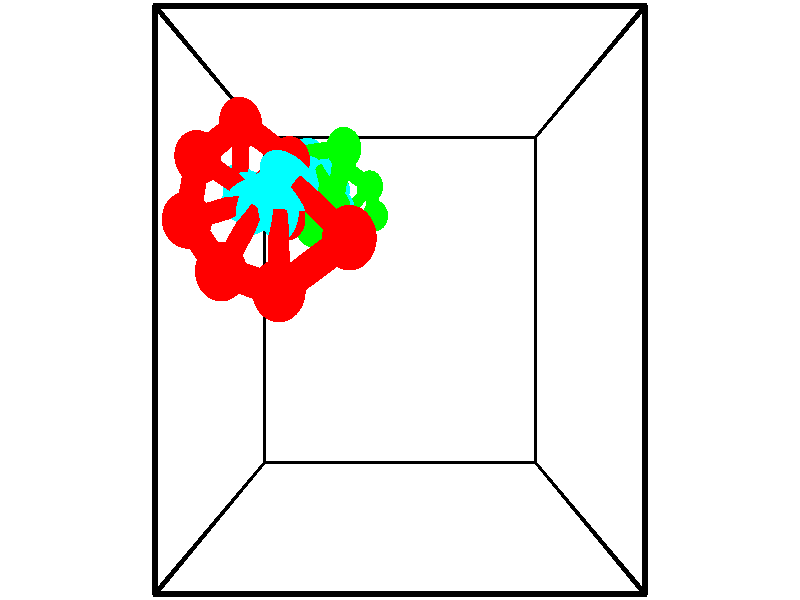 // switches for output
#declare DRAW_BASES = 1; // possible values are 0, 1; only relevant for DNA ribbons
#declare DRAW_BASES_TYPE = 3; // possible values are 1, 2, 3; only relevant for DNA ribbons
#declare DRAW_FOG = 0; // set to 1 to enable fog

#include "colors.inc"

#include "transforms.inc"
background { rgb <1, 1, 1>}

#default {
   normal{
       ripples 0.25
       frequency 0.20
       turbulence 0.2
       lambda 5
   }
	finish {
		phong 0.1
		phong_size 40.
	}
}

// original window dimensions: 1024x640


// camera settings

camera {
	sky <-0, 1, 0>
	up <-0, 1, 0>
	right 1.6 * <1, 0, 0>
	location <2.5, 2.5, 11.1562>
	look_at <2.5, 2.5, 2.5>
	direction <0, 0, -8.6562>
	angle 67.0682
}


# declare cpy_camera_pos = <2.5, 2.5, 11.1562>;
# if (DRAW_FOG = 1)
fog {
	fog_type 2
	up vnormalize(cpy_camera_pos)
	color rgbt<1,1,1,0.3>
	distance 1e-5
	fog_alt 3e-3
	fog_offset 4
}
# end


// LIGHTS

# declare lum = 6;
global_settings {
	ambient_light rgb lum * <0.05, 0.05, 0.05>
	max_trace_level 15
}# declare cpy_direct_light_amount = 0.25;
light_source
{	1000 * <-1, -1, 1>,
	rgb lum * cpy_direct_light_amount
	parallel
}

light_source
{	1000 * <1, 1, -1>,
	rgb lum * cpy_direct_light_amount
	parallel
}

// strand 0

// nucleotide -1

// particle -1
sphere {
	<0.949974, 3.431635, 2.876451> 0.250000
	pigment { color rgbt <1,0,0,0> }
	no_shadow
}
cylinder {
	<0.611118, 3.639355, 2.921501>,  <0.407805, 3.763987, 2.948531>, 0.100000
	pigment { color rgbt <1,0,0,0> }
	no_shadow
}
cylinder {
	<0.611118, 3.639355, 2.921501>,  <0.949974, 3.431635, 2.876451>, 0.100000
	pigment { color rgbt <1,0,0,0> }
	no_shadow
}

// particle -1
sphere {
	<0.611118, 3.639355, 2.921501> 0.100000
	pigment { color rgbt <1,0,0,0> }
	no_shadow
}
sphere {
	0, 1
	scale<0.080000,0.200000,0.300000>
	matrix <0.074031, -0.094539, 0.992765,
		0.526190, 0.849347, 0.041643,
		-0.847139, 0.519300, 0.112624,
		0.356977, 3.795145, 2.955288>
	pigment { color rgbt <0,1,1,0> }
	no_shadow
}
cylinder {
	<1.087127, 4.004057, 3.376627>,  <0.949974, 3.431635, 2.876451>, 0.130000
	pigment { color rgbt <1,0,0,0> }
	no_shadow
}

// nucleotide -1

// particle -1
sphere {
	<1.087127, 4.004057, 3.376627> 0.250000
	pigment { color rgbt <1,0,0,0> }
	no_shadow
}
cylinder {
	<0.738562, 3.809814, 3.348846>,  <0.529422, 3.693269, 3.332178>, 0.100000
	pigment { color rgbt <1,0,0,0> }
	no_shadow
}
cylinder {
	<0.738562, 3.809814, 3.348846>,  <1.087127, 4.004057, 3.376627>, 0.100000
	pigment { color rgbt <1,0,0,0> }
	no_shadow
}

// particle -1
sphere {
	<0.738562, 3.809814, 3.348846> 0.100000
	pigment { color rgbt <1,0,0,0> }
	no_shadow
}
sphere {
	0, 1
	scale<0.080000,0.200000,0.300000>
	matrix <0.138450, -0.379292, 0.914860,
		-0.470606, 0.787606, 0.397752,
		-0.871414, -0.485607, -0.069453,
		0.477138, 3.664132, 3.328011>
	pigment { color rgbt <0,1,1,0> }
	no_shadow
}
cylinder {
	<0.587283, 4.274414, 3.905646>,  <1.087127, 4.004057, 3.376627>, 0.130000
	pigment { color rgbt <1,0,0,0> }
	no_shadow
}

// nucleotide -1

// particle -1
sphere {
	<0.587283, 4.274414, 3.905646> 0.250000
	pigment { color rgbt <1,0,0,0> }
	no_shadow
}
cylinder {
	<0.555048, 3.888542, 3.805328>,  <0.535707, 3.657019, 3.745138>, 0.100000
	pigment { color rgbt <1,0,0,0> }
	no_shadow
}
cylinder {
	<0.555048, 3.888542, 3.805328>,  <0.587283, 4.274414, 3.905646>, 0.100000
	pigment { color rgbt <1,0,0,0> }
	no_shadow
}

// particle -1
sphere {
	<0.555048, 3.888542, 3.805328> 0.100000
	pigment { color rgbt <1,0,0,0> }
	no_shadow
}
sphere {
	0, 1
	scale<0.080000,0.200000,0.300000>
	matrix <0.172864, -0.261327, 0.949645,
		-0.981643, 0.033176, 0.187818,
		-0.080587, -0.964680, -0.250795,
		0.530872, 3.599138, 3.730090>
	pigment { color rgbt <0,1,1,0> }
	no_shadow
}
cylinder {
	<0.241312, 3.829449, 4.401633>,  <0.587283, 4.274414, 3.905646>, 0.130000
	pigment { color rgbt <1,0,0,0> }
	no_shadow
}

// nucleotide -1

// particle -1
sphere {
	<0.241312, 3.829449, 4.401633> 0.250000
	pigment { color rgbt <1,0,0,0> }
	no_shadow
}
cylinder {
	<0.568287, 3.641945, 4.267731>,  <0.764472, 3.529443, 4.187389>, 0.100000
	pigment { color rgbt <1,0,0,0> }
	no_shadow
}
cylinder {
	<0.568287, 3.641945, 4.267731>,  <0.241312, 3.829449, 4.401633>, 0.100000
	pigment { color rgbt <1,0,0,0> }
	no_shadow
}

// particle -1
sphere {
	<0.568287, 3.641945, 4.267731> 0.100000
	pigment { color rgbt <1,0,0,0> }
	no_shadow
}
sphere {
	0, 1
	scale<0.080000,0.200000,0.300000>
	matrix <0.317647, -0.117961, 0.940843,
		-0.480518, -0.875413, 0.052475,
		0.817437, -0.468761, -0.334755,
		0.813518, 3.501317, 4.167304>
	pigment { color rgbt <0,1,1,0> }
	no_shadow
}
cylinder {
	<0.239572, 3.204775, 4.747330>,  <0.241312, 3.829449, 4.401633>, 0.130000
	pigment { color rgbt <1,0,0,0> }
	no_shadow
}

// nucleotide -1

// particle -1
sphere {
	<0.239572, 3.204775, 4.747330> 0.250000
	pigment { color rgbt <1,0,0,0> }
	no_shadow
}
cylinder {
	<0.605633, 3.319275, 4.633801>,  <0.825269, 3.387975, 4.565682>, 0.100000
	pigment { color rgbt <1,0,0,0> }
	no_shadow
}
cylinder {
	<0.605633, 3.319275, 4.633801>,  <0.239572, 3.204775, 4.747330>, 0.100000
	pigment { color rgbt <1,0,0,0> }
	no_shadow
}

// particle -1
sphere {
	<0.605633, 3.319275, 4.633801> 0.100000
	pigment { color rgbt <1,0,0,0> }
	no_shadow
}
sphere {
	0, 1
	scale<0.080000,0.200000,0.300000>
	matrix <0.322465, -0.097348, 0.941562,
		0.241893, -0.953197, -0.181395,
		0.915153, 0.286251, -0.283825,
		0.880179, 3.405150, 4.548653>
	pigment { color rgbt <0,1,1,0> }
	no_shadow
}
cylinder {
	<0.704406, 2.738077, 5.092187>,  <0.239572, 3.204775, 4.747330>, 0.130000
	pigment { color rgbt <1,0,0,0> }
	no_shadow
}

// nucleotide -1

// particle -1
sphere {
	<0.704406, 2.738077, 5.092187> 0.250000
	pigment { color rgbt <1,0,0,0> }
	no_shadow
}
cylinder {
	<0.907391, 3.076103, 5.024841>,  <1.029182, 3.278919, 4.984434>, 0.100000
	pigment { color rgbt <1,0,0,0> }
	no_shadow
}
cylinder {
	<0.907391, 3.076103, 5.024841>,  <0.704406, 2.738077, 5.092187>, 0.100000
	pigment { color rgbt <1,0,0,0> }
	no_shadow
}

// particle -1
sphere {
	<0.907391, 3.076103, 5.024841> 0.100000
	pigment { color rgbt <1,0,0,0> }
	no_shadow
}
sphere {
	0, 1
	scale<0.080000,0.200000,0.300000>
	matrix <0.385789, -0.048107, 0.921332,
		0.770486, -0.532495, -0.350429,
		0.507462, 0.845065, -0.168365,
		1.059629, 3.329623, 4.974332>
	pigment { color rgbt <0,1,1,0> }
	no_shadow
}
cylinder {
	<1.352516, 2.573903, 5.432067>,  <0.704406, 2.738077, 5.092187>, 0.130000
	pigment { color rgbt <1,0,0,0> }
	no_shadow
}

// nucleotide -1

// particle -1
sphere {
	<1.352516, 2.573903, 5.432067> 0.250000
	pigment { color rgbt <1,0,0,0> }
	no_shadow
}
cylinder {
	<1.338140, 2.968506, 5.368179>,  <1.329515, 3.205268, 5.329846>, 0.100000
	pigment { color rgbt <1,0,0,0> }
	no_shadow
}
cylinder {
	<1.338140, 2.968506, 5.368179>,  <1.352516, 2.573903, 5.432067>, 0.100000
	pigment { color rgbt <1,0,0,0> }
	no_shadow
}

// particle -1
sphere {
	<1.338140, 2.968506, 5.368179> 0.100000
	pigment { color rgbt <1,0,0,0> }
	no_shadow
}
sphere {
	0, 1
	scale<0.080000,0.200000,0.300000>
	matrix <0.377479, 0.161384, 0.911847,
		0.925321, -0.027521, -0.378185,
		-0.035938, 0.986508, -0.159721,
		1.327359, 3.264458, 5.320263>
	pigment { color rgbt <0,1,1,0> }
	no_shadow
}
cylinder {
	<2.035092, 2.976578, 5.601578>,  <1.352516, 2.573903, 5.432067>, 0.130000
	pigment { color rgbt <1,0,0,0> }
	no_shadow
}

// nucleotide -1

// particle -1
sphere {
	<2.035092, 2.976578, 5.601578> 0.250000
	pigment { color rgbt <1,0,0,0> }
	no_shadow
}
cylinder {
	<1.722479, 3.225677, 5.616489>,  <1.534911, 3.375138, 5.625436>, 0.100000
	pigment { color rgbt <1,0,0,0> }
	no_shadow
}
cylinder {
	<1.722479, 3.225677, 5.616489>,  <2.035092, 2.976578, 5.601578>, 0.100000
	pigment { color rgbt <1,0,0,0> }
	no_shadow
}

// particle -1
sphere {
	<1.722479, 3.225677, 5.616489> 0.100000
	pigment { color rgbt <1,0,0,0> }
	no_shadow
}
sphere {
	0, 1
	scale<0.080000,0.200000,0.300000>
	matrix <0.260704, 0.271721, 0.926391,
		0.566781, 0.733723, -0.374713,
		-0.781532, 0.622750, 0.037278,
		1.488019, 3.412503, 5.627673>
	pigment { color rgbt <0,1,1,0> }
	no_shadow
}
// strand 1

// nucleotide -1

// particle -1
sphere {
	<1.690704, 4.324996, 2.452615> 0.250000
	pigment { color rgbt <0,1,0,0> }
	no_shadow
}
cylinder {
	<1.334294, 4.327873, 2.271057>,  <1.120448, 4.329599, 2.162122>, 0.100000
	pigment { color rgbt <0,1,0,0> }
	no_shadow
}
cylinder {
	<1.334294, 4.327873, 2.271057>,  <1.690704, 4.324996, 2.452615>, 0.100000
	pigment { color rgbt <0,1,0,0> }
	no_shadow
}

// particle -1
sphere {
	<1.334294, 4.327873, 2.271057> 0.100000
	pigment { color rgbt <0,1,0,0> }
	no_shadow
}
sphere {
	0, 1
	scale<0.080000,0.200000,0.300000>
	matrix <0.437045, -0.256749, -0.862016,
		-0.122735, -0.966452, 0.225628,
		-0.891026, 0.007190, -0.453894,
		1.066986, 4.330031, 2.134889>
	pigment { color rgbt <0,1,1,0> }
	no_shadow
}
cylinder {
	<1.507330, 3.649962, 2.099405>,  <1.690704, 4.324996, 2.452615>, 0.130000
	pigment { color rgbt <0,1,0,0> }
	no_shadow
}

// nucleotide -1

// particle -1
sphere {
	<1.507330, 3.649962, 2.099405> 0.250000
	pigment { color rgbt <0,1,0,0> }
	no_shadow
}
cylinder {
	<1.369381, 3.985252, 1.930435>,  <1.286612, 4.186426, 1.829053>, 0.100000
	pigment { color rgbt <0,1,0,0> }
	no_shadow
}
cylinder {
	<1.369381, 3.985252, 1.930435>,  <1.507330, 3.649962, 2.099405>, 0.100000
	pigment { color rgbt <0,1,0,0> }
	no_shadow
}

// particle -1
sphere {
	<1.369381, 3.985252, 1.930435> 0.100000
	pigment { color rgbt <0,1,0,0> }
	no_shadow
}
sphere {
	0, 1
	scale<0.080000,0.200000,0.300000>
	matrix <0.468378, -0.236326, -0.851335,
		-0.813440, -0.491456, -0.311104,
		-0.344872, 0.838225, -0.422424,
		1.265919, 4.236720, 1.803708>
	pigment { color rgbt <0,1,1,0> }
	no_shadow
}
cylinder {
	<1.092547, 3.456214, 1.517828>,  <1.507330, 3.649962, 2.099405>, 0.130000
	pigment { color rgbt <0,1,0,0> }
	no_shadow
}

// nucleotide -1

// particle -1
sphere {
	<1.092547, 3.456214, 1.517828> 0.250000
	pigment { color rgbt <0,1,0,0> }
	no_shadow
}
cylinder {
	<1.231410, 3.829376, 1.479523>,  <1.314728, 4.053273, 1.456540>, 0.100000
	pigment { color rgbt <0,1,0,0> }
	no_shadow
}
cylinder {
	<1.231410, 3.829376, 1.479523>,  <1.092547, 3.456214, 1.517828>, 0.100000
	pigment { color rgbt <0,1,0,0> }
	no_shadow
}

// particle -1
sphere {
	<1.231410, 3.829376, 1.479523> 0.100000
	pigment { color rgbt <0,1,0,0> }
	no_shadow
}
sphere {
	0, 1
	scale<0.080000,0.200000,0.300000>
	matrix <0.392824, -0.237379, -0.888448,
		-0.851570, 0.270813, -0.448875,
		0.347157, 0.932905, -0.095763,
		1.335557, 4.109248, 1.450794>
	pigment { color rgbt <0,1,1,0> }
	no_shadow
}
cylinder {
	<0.726487, 3.808786, 0.924520>,  <1.092547, 3.456214, 1.517828>, 0.130000
	pigment { color rgbt <0,1,0,0> }
	no_shadow
}

// nucleotide -1

// particle -1
sphere {
	<0.726487, 3.808786, 0.924520> 0.250000
	pigment { color rgbt <0,1,0,0> }
	no_shadow
}
cylinder {
	<1.105073, 3.904732, 1.010933>,  <1.332224, 3.962299, 1.062780>, 0.100000
	pigment { color rgbt <0,1,0,0> }
	no_shadow
}
cylinder {
	<1.105073, 3.904732, 1.010933>,  <0.726487, 3.808786, 0.924520>, 0.100000
	pigment { color rgbt <0,1,0,0> }
	no_shadow
}

// particle -1
sphere {
	<1.105073, 3.904732, 1.010933> 0.100000
	pigment { color rgbt <0,1,0,0> }
	no_shadow
}
sphere {
	0, 1
	scale<0.080000,0.200000,0.300000>
	matrix <0.263345, -0.186692, -0.946465,
		-0.186692, 0.952686, -0.239864,
		0.946465, 0.239864, 0.216032,
		1.389012, 3.976691, 1.075742>
	pigment { color rgbt <0,1,1,0> }
	no_shadow
}
cylinder {
	<0.790079, 4.258052, 0.445804>,  <0.726487, 3.808786, 0.924520>, 0.130000
	pigment { color rgbt <0,1,0,0> }
	no_shadow
}

// nucleotide -1

// particle -1
sphere {
	<0.790079, 4.258052, 0.445804> 0.250000
	pigment { color rgbt <0,1,0,0> }
	no_shadow
}
cylinder {
	<1.134637, 4.083847, 0.550362>,  <1.341372, 3.979324, 0.613096>, 0.100000
	pigment { color rgbt <0,1,0,0> }
	no_shadow
}
cylinder {
	<1.134637, 4.083847, 0.550362>,  <0.790079, 4.258052, 0.445804>, 0.100000
	pigment { color rgbt <0,1,0,0> }
	no_shadow
}

// particle -1
sphere {
	<1.134637, 4.083847, 0.550362> 0.100000
	pigment { color rgbt <0,1,0,0> }
	no_shadow
}
sphere {
	0, 1
	scale<0.080000,0.200000,0.300000>
	matrix <0.219008, -0.145872, -0.964757,
		0.458294, 0.888285, -0.030273,
		0.861396, -0.435512, 0.261394,
		1.393056, 3.953193, 0.628780>
	pigment { color rgbt <0,1,1,0> }
	no_shadow
}
cylinder {
	<1.453628, 4.523006, 0.203108>,  <0.790079, 4.258052, 0.445804>, 0.130000
	pigment { color rgbt <0,1,0,0> }
	no_shadow
}

// nucleotide -1

// particle -1
sphere {
	<1.453628, 4.523006, 0.203108> 0.250000
	pigment { color rgbt <0,1,0,0> }
	no_shadow
}
cylinder {
	<1.473167, 4.124016, 0.223717>,  <1.484890, 3.884621, 0.236082>, 0.100000
	pigment { color rgbt <0,1,0,0> }
	no_shadow
}
cylinder {
	<1.473167, 4.124016, 0.223717>,  <1.453628, 4.523006, 0.203108>, 0.100000
	pigment { color rgbt <0,1,0,0> }
	no_shadow
}

// particle -1
sphere {
	<1.473167, 4.124016, 0.223717> 0.100000
	pigment { color rgbt <0,1,0,0> }
	no_shadow
}
sphere {
	0, 1
	scale<0.080000,0.200000,0.300000>
	matrix <-0.004875, -0.051820, -0.998644,
		0.998794, 0.048529, -0.007394,
		0.048847, -0.997477, 0.051521,
		1.487821, 3.824773, 0.239173>
	pigment { color rgbt <0,1,1,0> }
	no_shadow
}
cylinder {
	<1.928177, 4.297563, -0.309408>,  <1.453628, 4.523006, 0.203108>, 0.130000
	pigment { color rgbt <0,1,0,0> }
	no_shadow
}

// nucleotide -1

// particle -1
sphere {
	<1.928177, 4.297563, -0.309408> 0.250000
	pigment { color rgbt <0,1,0,0> }
	no_shadow
}
cylinder {
	<1.660333, 4.010078, -0.234489>,  <1.499627, 3.837588, -0.189538>, 0.100000
	pigment { color rgbt <0,1,0,0> }
	no_shadow
}
cylinder {
	<1.660333, 4.010078, -0.234489>,  <1.928177, 4.297563, -0.309408>, 0.100000
	pigment { color rgbt <0,1,0,0> }
	no_shadow
}

// particle -1
sphere {
	<1.660333, 4.010078, -0.234489> 0.100000
	pigment { color rgbt <0,1,0,0> }
	no_shadow
}
sphere {
	0, 1
	scale<0.080000,0.200000,0.300000>
	matrix <-0.192907, -0.075225, -0.978329,
		0.717224, -0.691228, -0.088273,
		-0.669609, -0.718710, 0.187296,
		1.459450, 3.794466, -0.178301>
	pigment { color rgbt <0,1,1,0> }
	no_shadow
}
cylinder {
	<2.012674, 3.894351, -0.841198>,  <1.928177, 4.297563, -0.309408>, 0.130000
	pigment { color rgbt <0,1,0,0> }
	no_shadow
}

// nucleotide -1

// particle -1
sphere {
	<2.012674, 3.894351, -0.841198> 0.250000
	pigment { color rgbt <0,1,0,0> }
	no_shadow
}
cylinder {
	<1.685011, 3.721451, -0.690392>,  <1.488413, 3.617711, -0.599908>, 0.100000
	pigment { color rgbt <0,1,0,0> }
	no_shadow
}
cylinder {
	<1.685011, 3.721451, -0.690392>,  <2.012674, 3.894351, -0.841198>, 0.100000
	pigment { color rgbt <0,1,0,0> }
	no_shadow
}

// particle -1
sphere {
	<1.685011, 3.721451, -0.690392> 0.100000
	pigment { color rgbt <0,1,0,0> }
	no_shadow
}
sphere {
	0, 1
	scale<0.080000,0.200000,0.300000>
	matrix <-0.293909, -0.248127, -0.923066,
		0.492543, -0.866945, 0.076213,
		-0.819157, -0.432250, 0.377016,
		1.439264, 3.591776, -0.577287>
	pigment { color rgbt <0,1,1,0> }
	no_shadow
}
// box output
cylinder {
	<0.000000, 0.000000, 0.000000>,  <5.000000, 0.000000, 0.000000>, 0.025000
	pigment { color rgbt <0,0,0,0> }
	no_shadow
}
cylinder {
	<0.000000, 0.000000, 0.000000>,  <0.000000, 5.000000, 0.000000>, 0.025000
	pigment { color rgbt <0,0,0,0> }
	no_shadow
}
cylinder {
	<0.000000, 0.000000, 0.000000>,  <0.000000, 0.000000, 5.000000>, 0.025000
	pigment { color rgbt <0,0,0,0> }
	no_shadow
}
cylinder {
	<5.000000, 5.000000, 5.000000>,  <0.000000, 5.000000, 5.000000>, 0.025000
	pigment { color rgbt <0,0,0,0> }
	no_shadow
}
cylinder {
	<5.000000, 5.000000, 5.000000>,  <5.000000, 0.000000, 5.000000>, 0.025000
	pigment { color rgbt <0,0,0,0> }
	no_shadow
}
cylinder {
	<5.000000, 5.000000, 5.000000>,  <5.000000, 5.000000, 0.000000>, 0.025000
	pigment { color rgbt <0,0,0,0> }
	no_shadow
}
cylinder {
	<0.000000, 0.000000, 5.000000>,  <0.000000, 5.000000, 5.000000>, 0.025000
	pigment { color rgbt <0,0,0,0> }
	no_shadow
}
cylinder {
	<0.000000, 0.000000, 5.000000>,  <5.000000, 0.000000, 5.000000>, 0.025000
	pigment { color rgbt <0,0,0,0> }
	no_shadow
}
cylinder {
	<5.000000, 5.000000, 0.000000>,  <0.000000, 5.000000, 0.000000>, 0.025000
	pigment { color rgbt <0,0,0,0> }
	no_shadow
}
cylinder {
	<5.000000, 5.000000, 0.000000>,  <5.000000, 0.000000, 0.000000>, 0.025000
	pigment { color rgbt <0,0,0,0> }
	no_shadow
}
cylinder {
	<5.000000, 0.000000, 5.000000>,  <5.000000, 0.000000, 0.000000>, 0.025000
	pigment { color rgbt <0,0,0,0> }
	no_shadow
}
cylinder {
	<0.000000, 5.000000, 0.000000>,  <0.000000, 5.000000, 5.000000>, 0.025000
	pigment { color rgbt <0,0,0,0> }
	no_shadow
}
// end of box output
